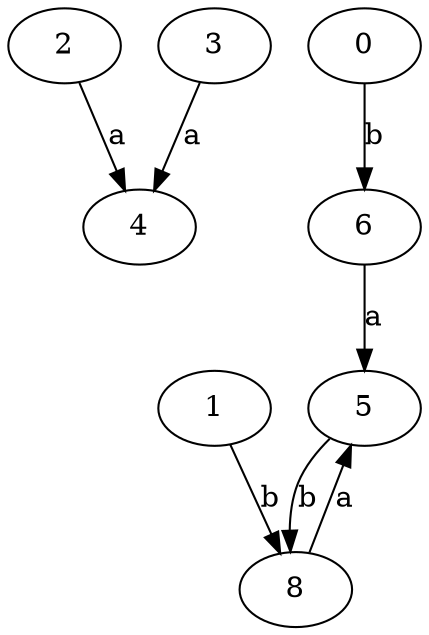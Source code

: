 strict digraph  {
4;
5;
0;
6;
1;
2;
3;
8;
5 -> 8  [label=b];
0 -> 6  [label=b];
6 -> 5  [label=a];
1 -> 8  [label=b];
2 -> 4  [label=a];
3 -> 4  [label=a];
8 -> 5  [label=a];
}

